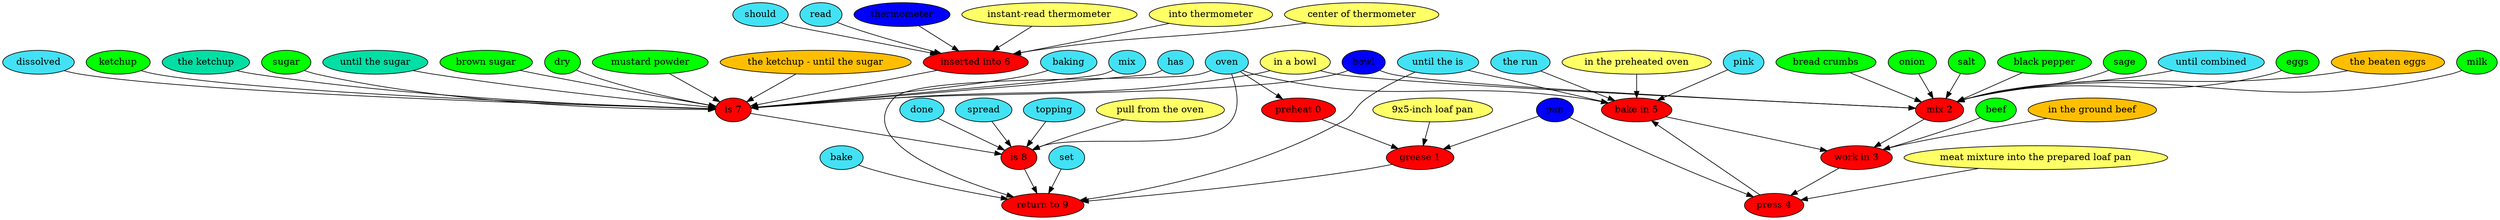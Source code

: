 digraph G {
"preheat 0" [style=filled, fillcolor=red];
oven [style=filled, fillcolor="#0000ff"];
oven -> "preheat 0";
"grease 1" [style=filled, fillcolor=red];
pan [style=filled, fillcolor="#0000ff"];
pan -> "grease 1";
"9x5-inch loaf pan" [style=filled, fillcolor="#ffff66"];
"9x5-inch loaf pan" -> "grease 1";
"mix 2" [style=filled, fillcolor=red];
"until combined" [style=filled, fillcolor="#42e2f4"];
"until combined" -> "mix 2";
eggs [style=filled, fillcolor=green];
eggs -> "mix 2";
"the beaten eggs" [style=filled, fillcolor="#01DFA5"];
"the beaten eggs" -> "mix 2";
milk [style=filled, fillcolor=green];
milk -> "mix 2";
"bread crumbs" [style=filled, fillcolor=green];
"bread crumbs" -> "mix 2";
onion [style=filled, fillcolor=green];
onion -> "mix 2";
salt [style=filled, fillcolor=green];
salt -> "mix 2";
"black pepper" [style=filled, fillcolor=green];
"black pepper" -> "mix 2";
sage [style=filled, fillcolor=green];
sage -> "mix 2";
bowl [style=filled, fillcolor="#0000ff"];
bowl -> "mix 2";
"in a bowl" [style=filled, fillcolor="#ffff66"];
"in a bowl" -> "mix 2";
"the beaten eggs" [style=filled, fillcolor="#FFBF00"];
"work in 3" [style=filled, fillcolor=red];
beef [style=filled, fillcolor=green];
beef -> "work in 3";
"in the ground beef" [style=filled, fillcolor="#01DFA5"];
"in the ground beef" -> "work in 3";
"in the ground beef" [style=filled, fillcolor="#FFBF00"];
"press 4" [style=filled, fillcolor=red];
pan [style=filled, fillcolor="#0000ff"];
pan -> "press 4";
"meat mixture into the prepared loaf pan" [style=filled, fillcolor="#ffff66"];
"meat mixture into the prepared loaf pan" -> "press 4";
"bake in 5" [style=filled, fillcolor=red];
"until the is" [style=filled, fillcolor="#42e2f4"];
"until the is" -> "bake in 5";
pink [style=filled, fillcolor="#42e2f4"];
pink -> "bake in 5";
"the run" [style=filled, fillcolor="#42e2f4"];
"the run" -> "bake in 5";
oven [style=filled, fillcolor="#0000ff"];
oven -> "bake in 5";
"in the preheated oven" [style=filled, fillcolor="#ffff66"];
"in the preheated oven" -> "bake in 5";
"inserted into 6" [style=filled, fillcolor=red];
should [style=filled, fillcolor="#42e2f4"];
should -> "inserted into 6";
read [style=filled, fillcolor="#42e2f4"];
read -> "inserted into 6";
thermometer [style=filled, fillcolor="#0000ff"];
thermometer -> "inserted into 6";
"instant-read thermometer" [style=filled, fillcolor="#ffff66"];
"instant-read thermometer" -> "inserted into 6";
"into thermometer" [style=filled, fillcolor="#ffff66"];
"into thermometer" -> "inserted into 6";
"center of thermometer" [style=filled, fillcolor="#ffff66"];
"center of thermometer" -> "inserted into 6";
"is 7" [style=filled, fillcolor=red];
baking [style=filled, fillcolor="#42e2f4"];
baking -> "is 7";
mix [style=filled, fillcolor="#42e2f4"];
mix -> "is 7";
has [style=filled, fillcolor="#42e2f4"];
has -> "is 7";
dissolved [style=filled, fillcolor="#42e2f4"];
dissolved -> "is 7";
ketchup [style=filled, fillcolor=green];
ketchup -> "is 7";
"the ketchup" [style=filled, fillcolor="#01DFA5"];
"the ketchup" -> "is 7";
sugar [style=filled, fillcolor=green];
sugar -> "is 7";
"until the sugar" [style=filled, fillcolor="#01DFA5"];
"until the sugar" -> "is 7";
"brown sugar" [style=filled, fillcolor=green];
"brown sugar" -> "is 7";
dry [style=filled, fillcolor=green];
dry -> "is 7";
"mustard powder" [style=filled, fillcolor=green];
"mustard powder" -> "is 7";
bowl [style=filled, fillcolor="#0000ff"];
bowl -> "is 7";
"in a bowl" [style=filled, fillcolor="#ffff66"];
"in a bowl" -> "is 7";
"the ketchup - until the sugar" [style=filled, fillcolor="#FFBF00"];
"the ketchup - until the sugar" -> "is 7";
"is 8" [style=filled, fillcolor=red];
done [style=filled, fillcolor="#42e2f4"];
done -> "is 8";
spread [style=filled, fillcolor="#42e2f4"];
spread -> "is 8";
topping [style=filled, fillcolor="#42e2f4"];
topping -> "is 8";
oven [style=filled, fillcolor="#0000ff"];
oven -> "is 8";
"pull from the oven" [style=filled, fillcolor="#ffff66"];
"pull from the oven" -> "is 8";
"return to 9" [style=filled, fillcolor=red];
oven [style=filled, fillcolor="#42e2f4"];
oven -> "return to 9";
bake [style=filled, fillcolor="#42e2f4"];
bake -> "return to 9";
"until the is" [style=filled, fillcolor="#42e2f4"];
"until the is" -> "return to 9";
set [style=filled, fillcolor="#42e2f4"];
set -> "return to 9";
"preheat 0" -> "grease 1";
"grease 1" -> "return to 9";
"mix 2" -> "work in 3";
"work in 3" -> "press 4";
"press 4" -> "bake in 5";
"bake in 5" -> "work in 3";
"inserted into 6" -> "is 7";
"is 7" -> "is 8";
"is 8" -> "return to 9";
}
